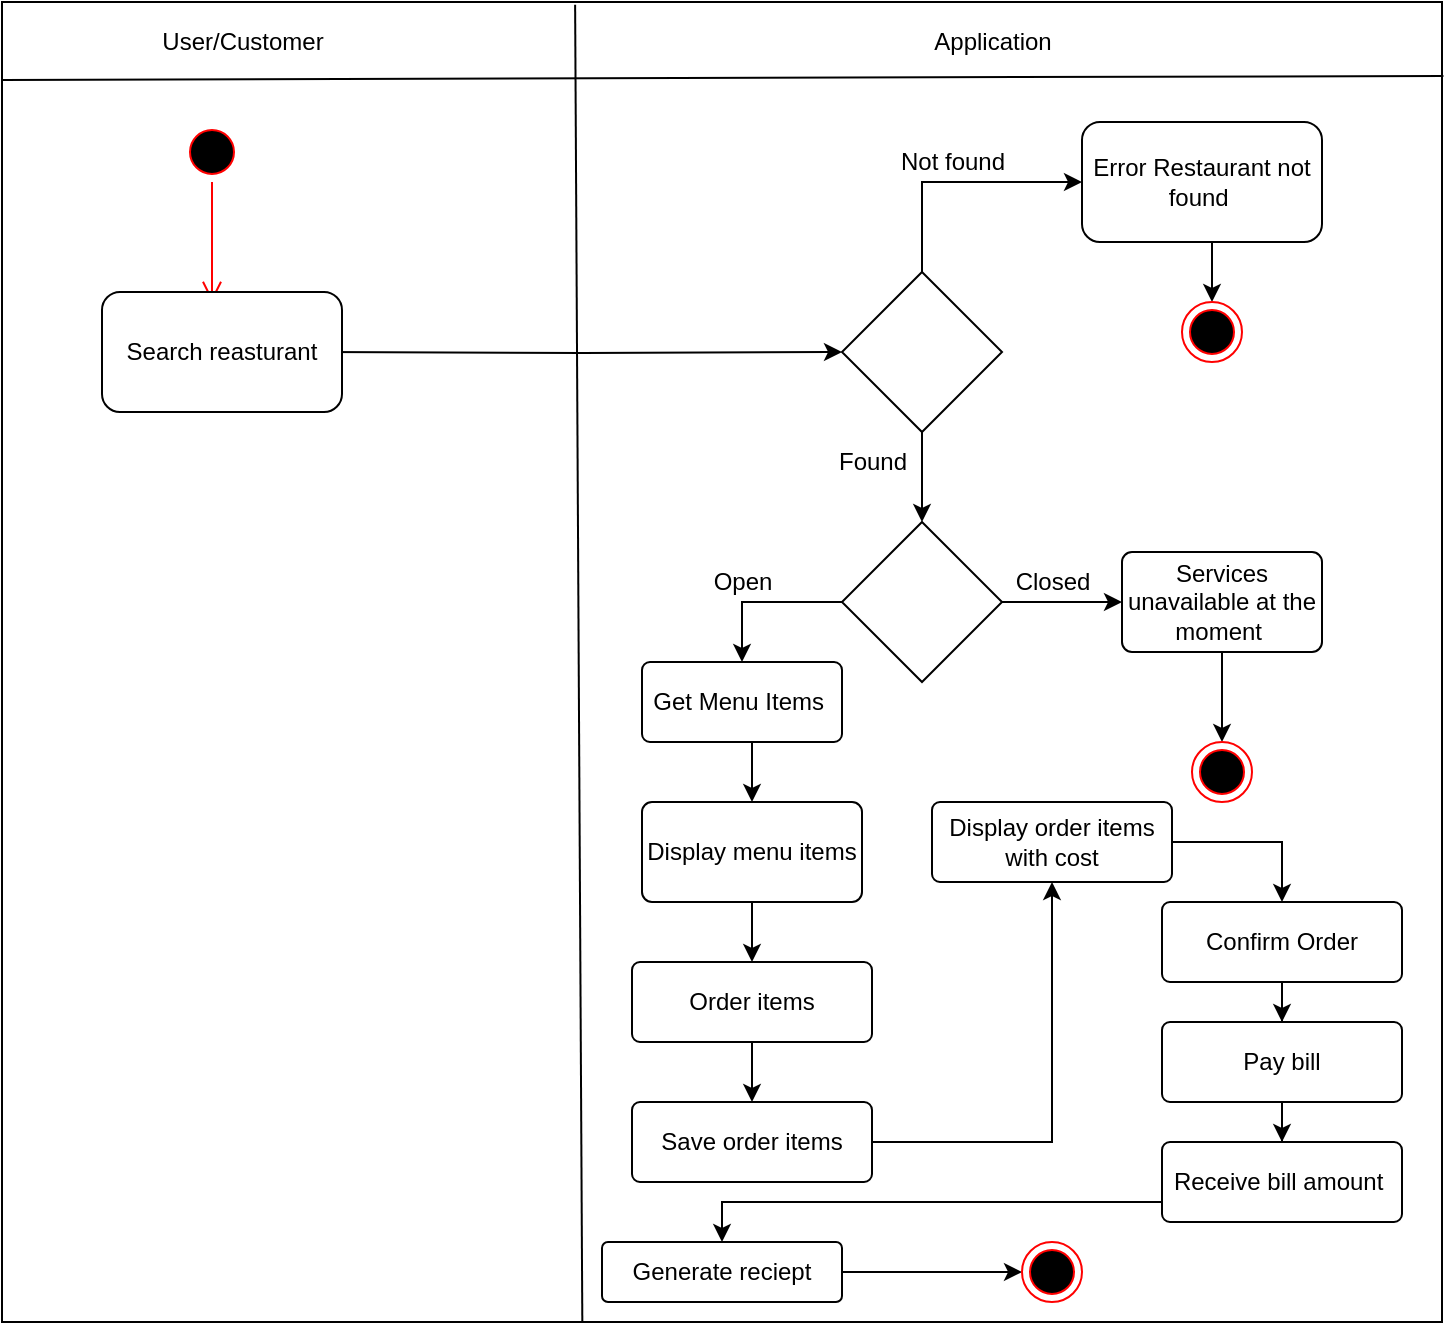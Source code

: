 <mxfile version="19.0.0" type="device"><diagram id="puEdXfcvTZlrqGj2_FdN" name="Page-1"><mxGraphModel dx="782" dy="475" grid="1" gridSize="10" guides="1" tooltips="1" connect="1" arrows="1" fold="1" page="1" pageScale="1" pageWidth="850" pageHeight="1100" math="0" shadow="0"><root><mxCell id="0"/><mxCell id="1" parent="0"/><mxCell id="Sttik30beBg1JgE4dmc8-2" value="" style="rounded=0;whiteSpace=wrap;html=1;" vertex="1" parent="1"><mxGeometry x="40" y="10" width="720" height="660" as="geometry"/></mxCell><mxCell id="Sttik30beBg1JgE4dmc8-3" value="" style="endArrow=none;html=1;rounded=0;exitX=0;exitY=0.059;exitDx=0;exitDy=0;exitPerimeter=0;entryX=1.001;entryY=0.056;entryDx=0;entryDy=0;entryPerimeter=0;" edge="1" parent="1" source="Sttik30beBg1JgE4dmc8-2" target="Sttik30beBg1JgE4dmc8-2"><mxGeometry width="50" height="50" relative="1" as="geometry"><mxPoint x="370" y="130" as="sourcePoint"/><mxPoint x="420" y="80" as="targetPoint"/></mxGeometry></mxCell><mxCell id="Sttik30beBg1JgE4dmc8-5" value="" style="endArrow=none;html=1;rounded=0;entryX=0.398;entryY=0.002;entryDx=0;entryDy=0;entryPerimeter=0;exitX=0.403;exitY=1;exitDx=0;exitDy=0;exitPerimeter=0;" edge="1" parent="1" source="Sttik30beBg1JgE4dmc8-2" target="Sttik30beBg1JgE4dmc8-2"><mxGeometry width="50" height="50" relative="1" as="geometry"><mxPoint x="370" y="130" as="sourcePoint"/><mxPoint x="420" y="80" as="targetPoint"/></mxGeometry></mxCell><mxCell id="Sttik30beBg1JgE4dmc8-6" value="User/Customer" style="text;html=1;align=center;verticalAlign=middle;resizable=0;points=[];autosize=1;strokeColor=none;fillColor=none;" vertex="1" parent="1"><mxGeometry x="110" y="20" width="100" height="20" as="geometry"/></mxCell><mxCell id="Sttik30beBg1JgE4dmc8-7" value="" style="ellipse;html=1;shape=startState;fillColor=#000000;strokeColor=#ff0000;" vertex="1" parent="1"><mxGeometry x="130" y="70" width="30" height="30" as="geometry"/></mxCell><mxCell id="Sttik30beBg1JgE4dmc8-8" value="" style="edgeStyle=orthogonalEdgeStyle;html=1;verticalAlign=bottom;endArrow=open;endSize=8;strokeColor=#ff0000;rounded=0;" edge="1" source="Sttik30beBg1JgE4dmc8-7" parent="1"><mxGeometry relative="1" as="geometry"><mxPoint x="145" y="160" as="targetPoint"/></mxGeometry></mxCell><mxCell id="Sttik30beBg1JgE4dmc8-12" value="" style="edgeStyle=orthogonalEdgeStyle;rounded=0;orthogonalLoop=1;jettySize=auto;html=1;" edge="1" parent="1" target="Sttik30beBg1JgE4dmc8-11"><mxGeometry relative="1" as="geometry"><mxPoint x="200" y="185" as="sourcePoint"/></mxGeometry></mxCell><mxCell id="Sttik30beBg1JgE4dmc8-14" value="" style="edgeStyle=orthogonalEdgeStyle;rounded=0;orthogonalLoop=1;jettySize=auto;html=1;" edge="1" parent="1" source="Sttik30beBg1JgE4dmc8-11"><mxGeometry relative="1" as="geometry"><mxPoint x="580" y="100" as="targetPoint"/><Array as="points"><mxPoint x="500" y="100"/></Array></mxGeometry></mxCell><mxCell id="Sttik30beBg1JgE4dmc8-16" value="" style="edgeStyle=orthogonalEdgeStyle;rounded=0;orthogonalLoop=1;jettySize=auto;html=1;" edge="1" parent="1" source="Sttik30beBg1JgE4dmc8-11" target="Sttik30beBg1JgE4dmc8-15"><mxGeometry relative="1" as="geometry"/></mxCell><mxCell id="Sttik30beBg1JgE4dmc8-11" value="" style="rhombus;whiteSpace=wrap;html=1;" vertex="1" parent="1"><mxGeometry x="460" y="145" width="80" height="80" as="geometry"/></mxCell><mxCell id="Sttik30beBg1JgE4dmc8-20" value="" style="edgeStyle=orthogonalEdgeStyle;rounded=0;orthogonalLoop=1;jettySize=auto;html=1;" edge="1" parent="1" source="Sttik30beBg1JgE4dmc8-15"><mxGeometry relative="1" as="geometry"><mxPoint x="410" y="340" as="targetPoint"/><Array as="points"><mxPoint x="410" y="310"/></Array></mxGeometry></mxCell><mxCell id="Sttik30beBg1JgE4dmc8-22" value="" style="edgeStyle=orthogonalEdgeStyle;rounded=0;orthogonalLoop=1;jettySize=auto;html=1;" edge="1" parent="1" source="Sttik30beBg1JgE4dmc8-15"><mxGeometry relative="1" as="geometry"><mxPoint x="600" y="310" as="targetPoint"/></mxGeometry></mxCell><mxCell id="Sttik30beBg1JgE4dmc8-15" value="" style="rhombus;whiteSpace=wrap;html=1;" vertex="1" parent="1"><mxGeometry x="460" y="270" width="80" height="80" as="geometry"/></mxCell><mxCell id="Sttik30beBg1JgE4dmc8-17" value="Not found" style="text;html=1;align=center;verticalAlign=middle;resizable=0;points=[];autosize=1;strokeColor=none;fillColor=none;" vertex="1" parent="1"><mxGeometry x="480" y="80" width="70" height="20" as="geometry"/></mxCell><mxCell id="Sttik30beBg1JgE4dmc8-18" value="Found" style="text;html=1;align=center;verticalAlign=middle;resizable=0;points=[];autosize=1;strokeColor=none;fillColor=none;" vertex="1" parent="1"><mxGeometry x="450" y="230" width="50" height="20" as="geometry"/></mxCell><mxCell id="Sttik30beBg1JgE4dmc8-23" value="Search reasturant" style="rounded=1;whiteSpace=wrap;html=1;" vertex="1" parent="1"><mxGeometry x="90" y="155" width="120" height="60" as="geometry"/></mxCell><mxCell id="Sttik30beBg1JgE4dmc8-26" style="edgeStyle=orthogonalEdgeStyle;rounded=0;orthogonalLoop=1;jettySize=auto;html=1;exitX=0.5;exitY=1;exitDx=0;exitDy=0;entryX=0.5;entryY=0;entryDx=0;entryDy=0;" edge="1" parent="1" source="Sttik30beBg1JgE4dmc8-24" target="Sttik30beBg1JgE4dmc8-25"><mxGeometry relative="1" as="geometry"/></mxCell><mxCell id="Sttik30beBg1JgE4dmc8-24" value="Error Restaurant not found&amp;nbsp;" style="rounded=1;whiteSpace=wrap;html=1;" vertex="1" parent="1"><mxGeometry x="580" y="70" width="120" height="60" as="geometry"/></mxCell><mxCell id="Sttik30beBg1JgE4dmc8-25" value="" style="ellipse;html=1;shape=endState;fillColor=#000000;strokeColor=#ff0000;" vertex="1" parent="1"><mxGeometry x="630" y="160" width="30" height="30" as="geometry"/></mxCell><mxCell id="Sttik30beBg1JgE4dmc8-29" style="edgeStyle=orthogonalEdgeStyle;rounded=0;orthogonalLoop=1;jettySize=auto;html=1;exitX=0.5;exitY=1;exitDx=0;exitDy=0;entryX=0.5;entryY=0;entryDx=0;entryDy=0;" edge="1" parent="1" source="Sttik30beBg1JgE4dmc8-27" target="Sttik30beBg1JgE4dmc8-28"><mxGeometry relative="1" as="geometry"/></mxCell><mxCell id="Sttik30beBg1JgE4dmc8-27" value="Services unavailable at the moment&amp;nbsp;" style="rounded=1;arcSize=10;whiteSpace=wrap;html=1;align=center;" vertex="1" parent="1"><mxGeometry x="600" y="285" width="100" height="50" as="geometry"/></mxCell><mxCell id="Sttik30beBg1JgE4dmc8-28" value="" style="ellipse;html=1;shape=endState;fillColor=#000000;strokeColor=#ff0000;" vertex="1" parent="1"><mxGeometry x="635" y="380" width="30" height="30" as="geometry"/></mxCell><mxCell id="Sttik30beBg1JgE4dmc8-30" value="Closed" style="text;html=1;align=center;verticalAlign=middle;resizable=0;points=[];autosize=1;strokeColor=none;fillColor=none;" vertex="1" parent="1"><mxGeometry x="540" y="290" width="50" height="20" as="geometry"/></mxCell><mxCell id="Sttik30beBg1JgE4dmc8-31" value="Open" style="text;html=1;align=center;verticalAlign=middle;resizable=0;points=[];autosize=1;strokeColor=none;fillColor=none;" vertex="1" parent="1"><mxGeometry x="390" y="290" width="40" height="20" as="geometry"/></mxCell><mxCell id="Sttik30beBg1JgE4dmc8-34" value="" style="edgeStyle=orthogonalEdgeStyle;rounded=0;orthogonalLoop=1;jettySize=auto;html=1;" edge="1" parent="1" source="Sttik30beBg1JgE4dmc8-32" target="Sttik30beBg1JgE4dmc8-33"><mxGeometry relative="1" as="geometry"><Array as="points"><mxPoint x="415" y="390"/><mxPoint x="415" y="390"/></Array></mxGeometry></mxCell><mxCell id="Sttik30beBg1JgE4dmc8-32" value="Get Menu Items&amp;nbsp;" style="rounded=1;arcSize=10;whiteSpace=wrap;html=1;align=center;" vertex="1" parent="1"><mxGeometry x="360" y="340" width="100" height="40" as="geometry"/></mxCell><mxCell id="Sttik30beBg1JgE4dmc8-36" value="" style="edgeStyle=orthogonalEdgeStyle;rounded=0;orthogonalLoop=1;jettySize=auto;html=1;" edge="1" parent="1" source="Sttik30beBg1JgE4dmc8-33" target="Sttik30beBg1JgE4dmc8-35"><mxGeometry relative="1" as="geometry"/></mxCell><mxCell id="Sttik30beBg1JgE4dmc8-33" value="Display menu items" style="whiteSpace=wrap;html=1;rounded=1;arcSize=10;" vertex="1" parent="1"><mxGeometry x="360" y="410" width="110" height="50" as="geometry"/></mxCell><mxCell id="Sttik30beBg1JgE4dmc8-38" value="" style="edgeStyle=orthogonalEdgeStyle;rounded=0;orthogonalLoop=1;jettySize=auto;html=1;" edge="1" parent="1" source="Sttik30beBg1JgE4dmc8-35" target="Sttik30beBg1JgE4dmc8-37"><mxGeometry relative="1" as="geometry"/></mxCell><mxCell id="Sttik30beBg1JgE4dmc8-35" value="Order items" style="whiteSpace=wrap;html=1;rounded=1;arcSize=10;" vertex="1" parent="1"><mxGeometry x="355" y="490" width="120" height="40" as="geometry"/></mxCell><mxCell id="Sttik30beBg1JgE4dmc8-40" value="" style="edgeStyle=orthogonalEdgeStyle;rounded=0;orthogonalLoop=1;jettySize=auto;html=1;" edge="1" parent="1" source="Sttik30beBg1JgE4dmc8-37" target="Sttik30beBg1JgE4dmc8-39"><mxGeometry relative="1" as="geometry"/></mxCell><mxCell id="Sttik30beBg1JgE4dmc8-37" value="Save order items" style="whiteSpace=wrap;html=1;rounded=1;arcSize=10;" vertex="1" parent="1"><mxGeometry x="355" y="560" width="120" height="40" as="geometry"/></mxCell><mxCell id="Sttik30beBg1JgE4dmc8-42" value="" style="edgeStyle=orthogonalEdgeStyle;rounded=0;orthogonalLoop=1;jettySize=auto;html=1;" edge="1" parent="1" source="Sttik30beBg1JgE4dmc8-39" target="Sttik30beBg1JgE4dmc8-41"><mxGeometry relative="1" as="geometry"><Array as="points"><mxPoint x="680" y="430"/></Array></mxGeometry></mxCell><mxCell id="Sttik30beBg1JgE4dmc8-39" value="Display order items with cost" style="whiteSpace=wrap;html=1;rounded=1;arcSize=10;" vertex="1" parent="1"><mxGeometry x="505" y="410" width="120" height="40" as="geometry"/></mxCell><mxCell id="Sttik30beBg1JgE4dmc8-44" value="" style="edgeStyle=orthogonalEdgeStyle;rounded=0;orthogonalLoop=1;jettySize=auto;html=1;" edge="1" parent="1" source="Sttik30beBg1JgE4dmc8-41" target="Sttik30beBg1JgE4dmc8-43"><mxGeometry relative="1" as="geometry"/></mxCell><mxCell id="Sttik30beBg1JgE4dmc8-41" value="Confirm Order" style="whiteSpace=wrap;html=1;rounded=1;arcSize=10;" vertex="1" parent="1"><mxGeometry x="620" y="460" width="120" height="40" as="geometry"/></mxCell><mxCell id="Sttik30beBg1JgE4dmc8-46" value="" style="edgeStyle=orthogonalEdgeStyle;rounded=0;orthogonalLoop=1;jettySize=auto;html=1;" edge="1" parent="1" source="Sttik30beBg1JgE4dmc8-43" target="Sttik30beBg1JgE4dmc8-45"><mxGeometry relative="1" as="geometry"/></mxCell><mxCell id="Sttik30beBg1JgE4dmc8-43" value="Pay bill" style="whiteSpace=wrap;html=1;rounded=1;arcSize=10;" vertex="1" parent="1"><mxGeometry x="620" y="520" width="120" height="40" as="geometry"/></mxCell><mxCell id="Sttik30beBg1JgE4dmc8-48" value="" style="edgeStyle=orthogonalEdgeStyle;rounded=0;orthogonalLoop=1;jettySize=auto;html=1;" edge="1" parent="1" source="Sttik30beBg1JgE4dmc8-45" target="Sttik30beBg1JgE4dmc8-47"><mxGeometry relative="1" as="geometry"><Array as="points"><mxPoint x="400" y="610"/></Array></mxGeometry></mxCell><mxCell id="Sttik30beBg1JgE4dmc8-45" value="Receive bill amount&amp;nbsp;" style="whiteSpace=wrap;html=1;rounded=1;arcSize=10;" vertex="1" parent="1"><mxGeometry x="620" y="580" width="120" height="40" as="geometry"/></mxCell><mxCell id="Sttik30beBg1JgE4dmc8-51" value="" style="edgeStyle=orthogonalEdgeStyle;rounded=0;orthogonalLoop=1;jettySize=auto;html=1;" edge="1" parent="1" source="Sttik30beBg1JgE4dmc8-47" target="Sttik30beBg1JgE4dmc8-50"><mxGeometry relative="1" as="geometry"/></mxCell><mxCell id="Sttik30beBg1JgE4dmc8-47" value="Generate reciept" style="whiteSpace=wrap;html=1;rounded=1;arcSize=10;" vertex="1" parent="1"><mxGeometry x="340" y="630" width="120" height="30" as="geometry"/></mxCell><mxCell id="Sttik30beBg1JgE4dmc8-50" value="" style="ellipse;html=1;shape=endState;fillColor=#000000;strokeColor=#ff0000;" vertex="1" parent="1"><mxGeometry x="550" y="630" width="30" height="30" as="geometry"/></mxCell><mxCell id="Sttik30beBg1JgE4dmc8-52" value="Application" style="text;html=1;align=center;verticalAlign=middle;resizable=0;points=[];autosize=1;strokeColor=none;fillColor=none;" vertex="1" parent="1"><mxGeometry x="500" y="20" width="70" height="20" as="geometry"/></mxCell></root></mxGraphModel></diagram></mxfile>
